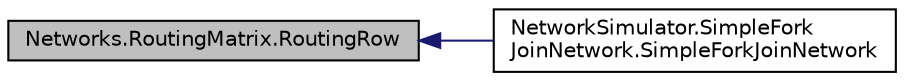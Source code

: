 digraph "Networks.RoutingMatrix.RoutingRow"
{
  edge [fontname="Helvetica",fontsize="10",labelfontname="Helvetica",labelfontsize="10"];
  node [fontname="Helvetica",fontsize="10",shape=record];
  rankdir="LR";
  Node1 [label="Networks.RoutingMatrix.RoutingRow",height=0.2,width=0.4,color="black", fillcolor="grey75", style="filled", fontcolor="black"];
  Node1 -> Node2 [dir="back",color="midnightblue",fontsize="10",style="solid",fontname="Helvetica"];
  Node2 [label="NetworkSimulator.SimpleFork\lJoinNetwork.SimpleForkJoinNetwork",height=0.2,width=0.4,color="black", fillcolor="white", style="filled",URL="$class_network_simulator_1_1_simple_fork_join_network.html#ac9146ffe35893f3a461c9a4e1128809c"];
}
